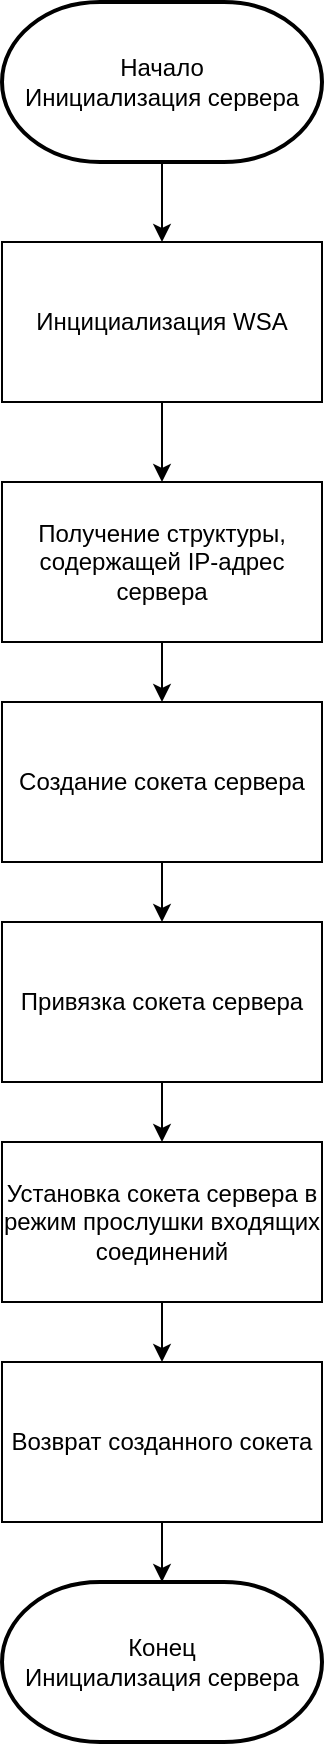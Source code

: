 <mxGraphModel dx="1422" dy="795" grid="1" gridSize="10" guides="1" tooltips="1" connect="1" arrows="1" fold="1" page="1" pageScale="1" pageWidth="850" pageHeight="1100" math="0" shadow="0">
  <root>
    <mxCell id="0" />
    <mxCell id="1" parent="0" />
    <mxCell id="4x8Yvbpx_Nvwn2mP5vuP-57" value="" style="edgeStyle=orthogonalEdgeStyle;rounded=0;orthogonalLoop=1;jettySize=auto;html=1;" edge="1" parent="1" source="4x8Yvbpx_Nvwn2mP5vuP-58" target="4x8Yvbpx_Nvwn2mP5vuP-60">
      <mxGeometry relative="1" as="geometry" />
    </mxCell>
    <mxCell id="4x8Yvbpx_Nvwn2mP5vuP-58" value="Начало&lt;br&gt;&lt;span style=&quot;background-color: rgb(255 , 255 , 255)&quot;&gt;Инициализация сервера&lt;/span&gt;" style="strokeWidth=2;html=1;shape=mxgraph.flowchart.terminator;whiteSpace=wrap;" vertex="1" parent="1">
      <mxGeometry x="110" y="40" width="160" height="80" as="geometry" />
    </mxCell>
    <mxCell id="4x8Yvbpx_Nvwn2mP5vuP-59" value="" style="edgeStyle=orthogonalEdgeStyle;rounded=0;orthogonalLoop=1;jettySize=auto;html=1;" edge="1" parent="1" source="4x8Yvbpx_Nvwn2mP5vuP-60" target="4x8Yvbpx_Nvwn2mP5vuP-62">
      <mxGeometry relative="1" as="geometry" />
    </mxCell>
    <mxCell id="4x8Yvbpx_Nvwn2mP5vuP-60" value="Инцициализация WSA" style="rounded=0;whiteSpace=wrap;html=1;" vertex="1" parent="1">
      <mxGeometry x="110" y="160" width="160" height="80" as="geometry" />
    </mxCell>
    <mxCell id="4x8Yvbpx_Nvwn2mP5vuP-61" value="" style="edgeStyle=orthogonalEdgeStyle;rounded=0;orthogonalLoop=1;jettySize=auto;html=1;" edge="1" parent="1" source="4x8Yvbpx_Nvwn2mP5vuP-62">
      <mxGeometry relative="1" as="geometry">
        <mxPoint x="190" y="390" as="targetPoint" />
      </mxGeometry>
    </mxCell>
    <mxCell id="4x8Yvbpx_Nvwn2mP5vuP-62" value="Получение структуры, содержащей IP-адрес сервера" style="rounded=0;whiteSpace=wrap;html=1;" vertex="1" parent="1">
      <mxGeometry x="110" y="280" width="160" height="80" as="geometry" />
    </mxCell>
    <mxCell id="4x8Yvbpx_Nvwn2mP5vuP-84" value="" style="edgeStyle=orthogonalEdgeStyle;rounded=0;orthogonalLoop=1;jettySize=auto;html=1;" edge="1" parent="1" source="4x8Yvbpx_Nvwn2mP5vuP-79" target="4x8Yvbpx_Nvwn2mP5vuP-80">
      <mxGeometry relative="1" as="geometry" />
    </mxCell>
    <mxCell id="4x8Yvbpx_Nvwn2mP5vuP-79" value="Создание сокета сервера" style="rounded=0;whiteSpace=wrap;html=1;" vertex="1" parent="1">
      <mxGeometry x="110" y="390" width="160" height="80" as="geometry" />
    </mxCell>
    <mxCell id="4x8Yvbpx_Nvwn2mP5vuP-85" value="" style="edgeStyle=orthogonalEdgeStyle;rounded=0;orthogonalLoop=1;jettySize=auto;html=1;" edge="1" parent="1" source="4x8Yvbpx_Nvwn2mP5vuP-80" target="4x8Yvbpx_Nvwn2mP5vuP-81">
      <mxGeometry relative="1" as="geometry" />
    </mxCell>
    <mxCell id="4x8Yvbpx_Nvwn2mP5vuP-80" value="Привязка сокета сервера" style="rounded=0;whiteSpace=wrap;html=1;" vertex="1" parent="1">
      <mxGeometry x="110" y="500" width="160" height="80" as="geometry" />
    </mxCell>
    <mxCell id="4x8Yvbpx_Nvwn2mP5vuP-86" value="" style="edgeStyle=orthogonalEdgeStyle;rounded=0;orthogonalLoop=1;jettySize=auto;html=1;" edge="1" parent="1" source="4x8Yvbpx_Nvwn2mP5vuP-81" target="4x8Yvbpx_Nvwn2mP5vuP-82">
      <mxGeometry relative="1" as="geometry" />
    </mxCell>
    <mxCell id="4x8Yvbpx_Nvwn2mP5vuP-81" value="Установка сокета сервера в режим прослушки входящих соединений" style="rounded=0;whiteSpace=wrap;html=1;" vertex="1" parent="1">
      <mxGeometry x="110" y="610" width="160" height="80" as="geometry" />
    </mxCell>
    <mxCell id="4x8Yvbpx_Nvwn2mP5vuP-87" value="" style="edgeStyle=orthogonalEdgeStyle;rounded=0;orthogonalLoop=1;jettySize=auto;html=1;" edge="1" parent="1" source="4x8Yvbpx_Nvwn2mP5vuP-82" target="4x8Yvbpx_Nvwn2mP5vuP-83">
      <mxGeometry relative="1" as="geometry" />
    </mxCell>
    <mxCell id="4x8Yvbpx_Nvwn2mP5vuP-82" value="Возврат созданного сокета" style="rounded=0;whiteSpace=wrap;html=1;" vertex="1" parent="1">
      <mxGeometry x="110" y="720" width="160" height="80" as="geometry" />
    </mxCell>
    <mxCell id="4x8Yvbpx_Nvwn2mP5vuP-83" value="Конец&lt;br&gt;&lt;span style=&quot;background-color: rgb(255 , 255 , 255)&quot;&gt;Инициализация сервера&lt;/span&gt;" style="strokeWidth=2;html=1;shape=mxgraph.flowchart.terminator;whiteSpace=wrap;" vertex="1" parent="1">
      <mxGeometry x="110" y="830" width="160" height="80" as="geometry" />
    </mxCell>
  </root>
</mxGraphModel>
